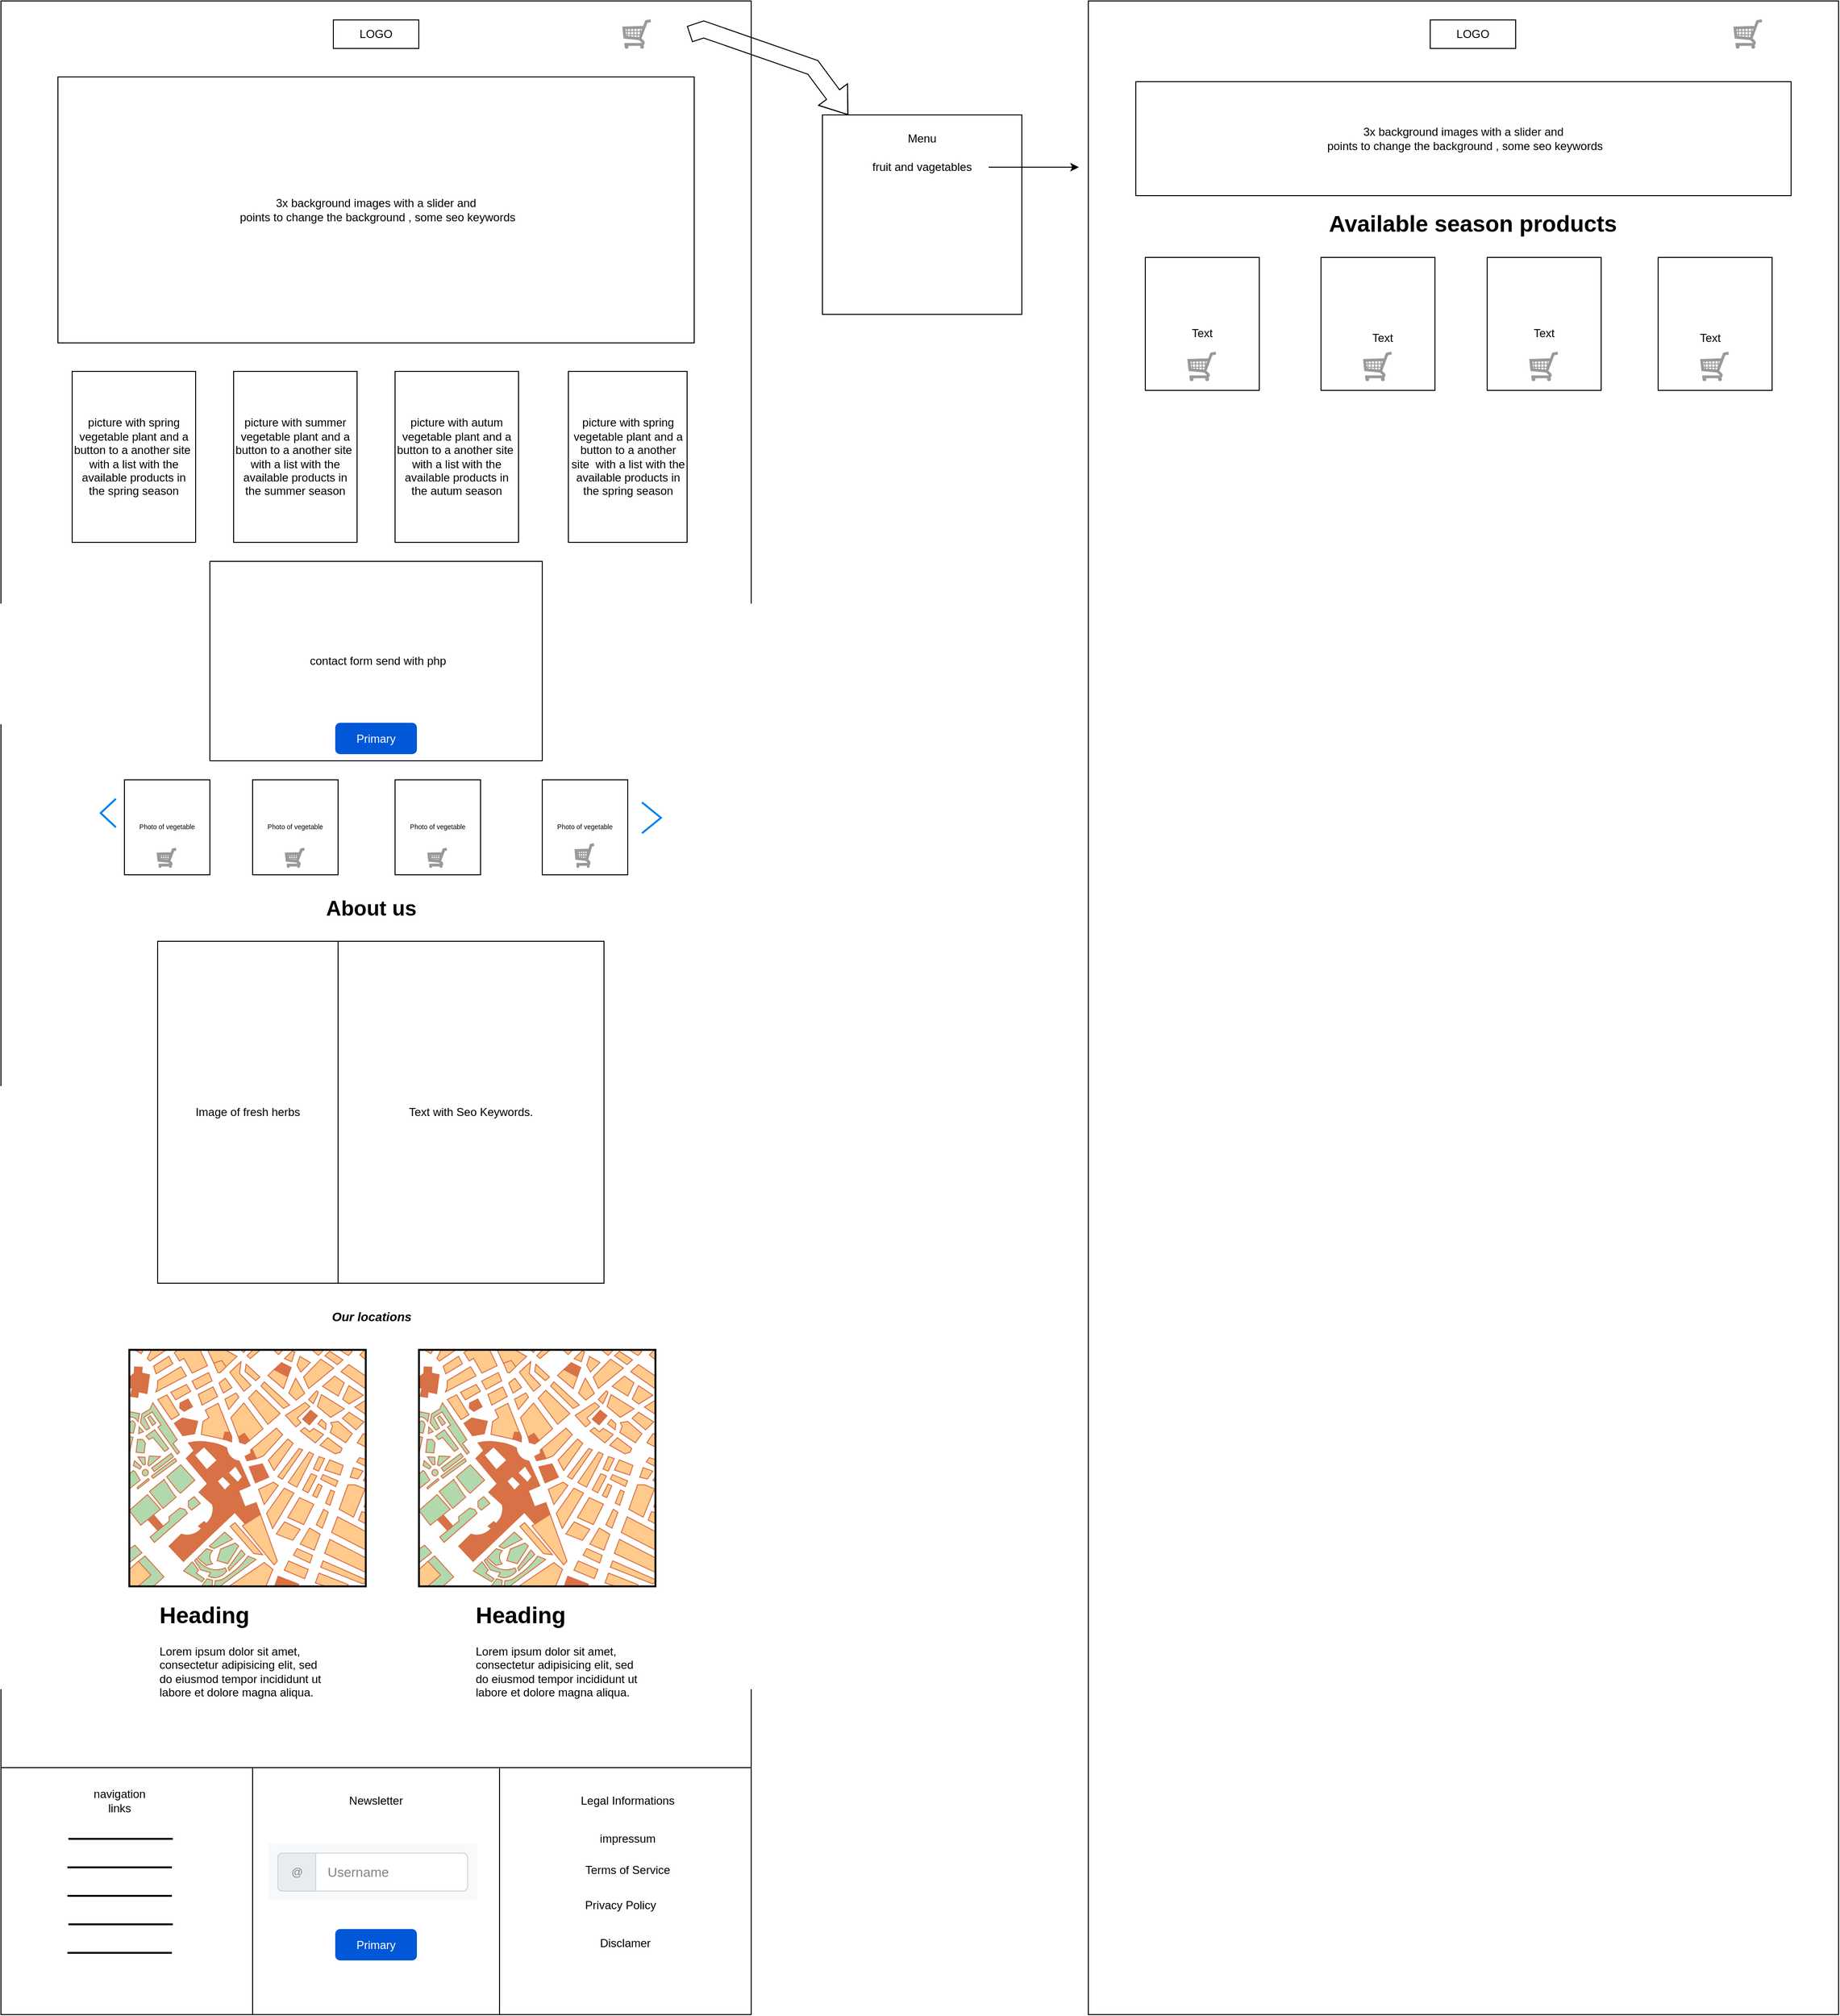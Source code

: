<mxfile version="21.3.4" type="github">
  <diagram name="Page-1" id="hbl_of-68QhlwRTPB4iv">
    <mxGraphModel dx="2284" dy="1854" grid="1" gridSize="10" guides="1" tooltips="1" connect="1" arrows="1" fold="1" page="1" pageScale="1" pageWidth="850" pageHeight="1100" math="0" shadow="0">
      <root>
        <mxCell id="0" />
        <mxCell id="1" parent="0" />
        <mxCell id="JUChnPV1bCG0qRwm4uNy-1" value="&lt;h1 style=&quot;font-size: 22px;&quot; align=&quot;left&quot;&gt;&lt;b&gt;&amp;nbsp;&amp;nbsp;&amp;nbsp;&amp;nbsp;&amp;nbsp;&amp;nbsp;&amp;nbsp;&amp;nbsp;&amp;nbsp;&amp;nbsp;&amp;nbsp;&amp;nbsp;&amp;nbsp;&amp;nbsp;&amp;nbsp;&amp;nbsp;&amp;nbsp;&amp;nbsp;&amp;nbsp;&amp;nbsp;&amp;nbsp;&amp;nbsp;&amp;nbsp;&amp;nbsp;&amp;nbsp;&amp;nbsp;&amp;nbsp;&amp;nbsp;&amp;nbsp;&amp;nbsp;&amp;nbsp;&amp;nbsp;&amp;nbsp;&amp;nbsp;&amp;nbsp;&amp;nbsp;&amp;nbsp;&amp;nbsp;&amp;nbsp;&amp;nbsp;&amp;nbsp;&amp;nbsp;&amp;nbsp; Hot Products&lt;/b&gt;&lt;/h1&gt;" style="rounded=0;whiteSpace=wrap;html=1;align=left;" parent="1" vertex="1">
          <mxGeometry x="-115" y="-230" width="790" height="2120" as="geometry" />
        </mxCell>
        <mxCell id="JUChnPV1bCG0qRwm4uNy-2" value="LOGO" style="rounded=0;whiteSpace=wrap;html=1;" parent="1" vertex="1">
          <mxGeometry x="235" y="-210" width="90" height="30" as="geometry" />
        </mxCell>
        <mxCell id="JUChnPV1bCG0qRwm4uNy-3" value="&lt;div&gt;3x background images with a slider and&lt;br&gt;&lt;/div&gt;&lt;div&gt;&amp;nbsp;points to change the background , some seo keywords&lt;br&gt;&lt;/div&gt;" style="rounded=0;whiteSpace=wrap;html=1;" parent="1" vertex="1">
          <mxGeometry x="-55" y="-150" width="670" height="280" as="geometry" />
        </mxCell>
        <mxCell id="JUChnPV1bCG0qRwm4uNy-5" value="" style="verticalLabelPosition=bottom;shadow=0;dashed=0;align=center;html=1;verticalAlign=top;strokeWidth=1;shape=mxgraph.mockup.misc.shoppingCart;strokeColor=#999999;" parent="1" vertex="1">
          <mxGeometry x="1340" y="-90" width="30" height="30" as="geometry" />
        </mxCell>
        <mxCell id="JUChnPV1bCG0qRwm4uNy-7" value="" style="shape=image;html=1;verticalAlign=top;verticalLabelPosition=bottom;labelBackgroundColor=#ffffff;imageAspect=0;aspect=fixed;image=https://cdn3.iconfinder.com/data/icons/minimalisticons/28/burger-menu-1-128.png" parent="1" vertex="1">
          <mxGeometry x="580" y="-210" width="30" height="30" as="geometry" />
        </mxCell>
        <mxCell id="JUChnPV1bCG0qRwm4uNy-9" value="picture with spring vegetable plant and a button to a another site&amp;nbsp; with a list with the available products in the spring season" style="rounded=0;whiteSpace=wrap;html=1;shadow=0;" parent="1" vertex="1">
          <mxGeometry x="-40" y="160" width="130" height="180" as="geometry" />
        </mxCell>
        <mxCell id="JUChnPV1bCG0qRwm4uNy-37" value="picture with summer vegetable plant and a button to a another site&amp;nbsp; with a list with the available products in the summer season" style="rounded=0;whiteSpace=wrap;html=1;shadow=0;" parent="1" vertex="1">
          <mxGeometry x="130" y="160" width="130" height="180" as="geometry" />
        </mxCell>
        <mxCell id="JUChnPV1bCG0qRwm4uNy-38" value="picture with autum vegetable plant and a button to a another site&amp;nbsp; with a list with the available products in the autum season" style="rounded=0;whiteSpace=wrap;html=1;shadow=0;" parent="1" vertex="1">
          <mxGeometry x="300" y="160" width="130" height="180" as="geometry" />
        </mxCell>
        <mxCell id="JUChnPV1bCG0qRwm4uNy-40" value="picture with spring vegetable plant and a button to a another site&amp;nbsp; with a list with the available products in the spring season" style="rounded=0;whiteSpace=wrap;html=1;shadow=0;" parent="1" vertex="1">
          <mxGeometry x="482.5" y="160" width="125" height="180" as="geometry" />
        </mxCell>
        <mxCell id="JUChnPV1bCG0qRwm4uNy-42" value="&amp;nbsp;&amp;nbsp;&amp;nbsp;&amp;nbsp;&amp;nbsp;&amp;nbsp;&amp;nbsp; &amp;nbsp; &amp;nbsp; &amp;nbsp; &amp;nbsp; &amp;nbsp; &amp;nbsp; &amp;nbsp; &amp;nbsp; &amp;nbsp; &amp;nbsp; &amp;nbsp;&amp;nbsp; contact form send with php" style="rounded=0;whiteSpace=wrap;html=1;align=left;" parent="1" vertex="1">
          <mxGeometry x="105" y="360" width="350" height="210" as="geometry" />
        </mxCell>
        <mxCell id="JUChnPV1bCG0qRwm4uNy-43" value="Primary" style="rounded=1;fillColor=#0057D8;strokeColor=none;html=1;whiteSpace=wrap;fontColor=#ffffff;align=center;verticalAlign=middle;fontStyle=0;fontSize=12;sketch=0;" parent="1" vertex="1">
          <mxGeometry x="237" y="530" width="86" height="33" as="geometry" />
        </mxCell>
        <mxCell id="JUChnPV1bCG0qRwm4uNy-48" value="" style="html=1;verticalLabelPosition=bottom;labelBackgroundColor=#ffffff;verticalAlign=top;shadow=0;dashed=0;strokeWidth=2;shape=mxgraph.ios7.misc.left;strokeColor=#0080f0;" parent="1" vertex="1">
          <mxGeometry x="-10" y="610" width="16" height="30" as="geometry" />
        </mxCell>
        <mxCell id="JUChnPV1bCG0qRwm4uNy-49" value="&lt;div style=&quot;font-size: 7px;&quot; align=&quot;center&quot;&gt;Photo of vegetable&lt;br&gt;&lt;/div&gt;" style="rounded=0;whiteSpace=wrap;html=1;" parent="1" vertex="1">
          <mxGeometry x="15" y="590" width="90" height="100" as="geometry" />
        </mxCell>
        <mxCell id="JUChnPV1bCG0qRwm4uNy-50" value="&lt;div style=&quot;font-size: 7px;&quot; align=&quot;center&quot;&gt;Photo of vegetable&lt;br&gt;&lt;/div&gt;" style="rounded=0;whiteSpace=wrap;html=1;" parent="1" vertex="1">
          <mxGeometry x="150" y="590" width="90" height="100" as="geometry" />
        </mxCell>
        <mxCell id="JUChnPV1bCG0qRwm4uNy-52" value="&lt;div style=&quot;font-size: 7px;&quot; align=&quot;center&quot;&gt;Photo of vegetable&lt;br&gt;&lt;/div&gt;" style="rounded=0;whiteSpace=wrap;html=1;" parent="1" vertex="1">
          <mxGeometry x="300" y="590" width="90" height="100" as="geometry" />
        </mxCell>
        <mxCell id="JUChnPV1bCG0qRwm4uNy-53" value="&lt;div style=&quot;font-size: 7px;&quot; align=&quot;center&quot;&gt;Photo of vegetable&lt;br&gt;&lt;/div&gt;" style="rounded=0;whiteSpace=wrap;html=1;labelBackgroundColor=default;" parent="1" vertex="1">
          <mxGeometry x="455" y="590" width="90" height="100" as="geometry" />
        </mxCell>
        <mxCell id="JUChnPV1bCG0qRwm4uNy-54" value="" style="html=1;verticalLabelPosition=bottom;labelBackgroundColor=#ffffff;verticalAlign=top;shadow=0;dashed=0;strokeWidth=2;shape=mxgraph.ios7.misc.right;strokeColor=#0080f0;" parent="1" vertex="1">
          <mxGeometry x="560" y="613.75" width="20" height="32.5" as="geometry" />
        </mxCell>
        <mxCell id="JUChnPV1bCG0qRwm4uNy-57" value="" style="verticalLabelPosition=bottom;shadow=0;dashed=0;align=center;html=1;verticalAlign=top;strokeWidth=1;shape=mxgraph.mockup.misc.shoppingCart;strokeColor=#999999;" parent="1" vertex="1">
          <mxGeometry x="50" y="662.5" width="20" height="20" as="geometry" />
        </mxCell>
        <mxCell id="JUChnPV1bCG0qRwm4uNy-58" value="" style="verticalLabelPosition=bottom;shadow=0;dashed=0;align=center;html=1;verticalAlign=top;strokeWidth=1;shape=mxgraph.mockup.misc.shoppingCart;strokeColor=#999999;" parent="1" vertex="1">
          <mxGeometry x="185" y="662.5" width="20" height="20" as="geometry" />
        </mxCell>
        <mxCell id="JUChnPV1bCG0qRwm4uNy-59" value="" style="verticalLabelPosition=bottom;shadow=0;dashed=0;align=center;html=1;verticalAlign=top;strokeWidth=1;shape=mxgraph.mockup.misc.shoppingCart;strokeColor=#999999;" parent="1" vertex="1">
          <mxGeometry x="335" y="662.5" width="20" height="20" as="geometry" />
        </mxCell>
        <mxCell id="JUChnPV1bCG0qRwm4uNy-61" value="" style="verticalLabelPosition=bottom;shadow=0;dashed=0;align=center;html=1;verticalAlign=top;strokeWidth=1;shape=mxgraph.mockup.misc.shoppingCart;strokeColor=#999999;" parent="1" vertex="1">
          <mxGeometry x="490" y="657.5" width="20" height="25" as="geometry" />
        </mxCell>
        <mxCell id="JUChnPV1bCG0qRwm4uNy-63" value="&lt;h1 style=&quot;font-size: 23px;&quot;&gt;&lt;font size=&quot;1&quot;&gt;&lt;b&gt;&lt;font style=&quot;font-size: 22px;&quot;&gt;About us&lt;/font&gt;&lt;/b&gt;&lt;/font&gt;&lt;/h1&gt;" style="text;html=1;strokeColor=none;fillColor=none;align=center;verticalAlign=middle;whiteSpace=wrap;rounded=0;" parent="1" vertex="1">
          <mxGeometry x="195" y="710" width="160" height="30" as="geometry" />
        </mxCell>
        <mxCell id="JUChnPV1bCG0qRwm4uNy-64" value="Image of fresh herbs" style="rounded=0;whiteSpace=wrap;html=1;" parent="1" vertex="1">
          <mxGeometry x="50" y="760" width="190" height="360" as="geometry" />
        </mxCell>
        <mxCell id="JUChnPV1bCG0qRwm4uNy-65" value="Text with Seo Keywords." style="rounded=0;whiteSpace=wrap;html=1;" parent="1" vertex="1">
          <mxGeometry x="240" y="760" width="280" height="360" as="geometry" />
        </mxCell>
        <mxCell id="JUChnPV1bCG0qRwm4uNy-69" value="Our locations" style="text;html=1;strokeColor=none;fillColor=none;align=center;verticalAlign=middle;whiteSpace=wrap;rounded=0;fontStyle=3;fontSize=13;horizontal=1;" parent="1" vertex="1">
          <mxGeometry x="166.5" y="1140" width="217" height="30" as="geometry" />
        </mxCell>
        <mxCell id="JUChnPV1bCG0qRwm4uNy-70" value="" style="verticalLabelPosition=bottom;shadow=0;dashed=0;align=center;html=1;verticalAlign=top;strokeWidth=1;shape=mxgraph.mockup.misc.map;" parent="1" vertex="1">
          <mxGeometry x="20" y="1190" width="250" height="250" as="geometry" />
        </mxCell>
        <mxCell id="JUChnPV1bCG0qRwm4uNy-71" value="" style="verticalLabelPosition=bottom;shadow=0;dashed=0;align=center;html=1;verticalAlign=top;strokeWidth=1;shape=mxgraph.mockup.misc.map;" parent="1" vertex="1">
          <mxGeometry x="325" y="1190" width="250" height="250" as="geometry" />
        </mxCell>
        <mxCell id="JUChnPV1bCG0qRwm4uNy-74" value="&lt;h1&gt;Heading&lt;/h1&gt;&lt;p&gt;Lorem ipsum dolor sit amet, consectetur adipisicing elit, sed do eiusmod tempor incididunt ut labore et dolore magna aliqua.&lt;/p&gt;" style="text;html=1;strokeColor=none;fillColor=none;spacing=5;spacingTop=-20;whiteSpace=wrap;overflow=hidden;rounded=0;" parent="1" vertex="1">
          <mxGeometry x="47" y="1450" width="190" height="120" as="geometry" />
        </mxCell>
        <mxCell id="JUChnPV1bCG0qRwm4uNy-75" value="&lt;h1&gt;Heading&lt;/h1&gt;&lt;p&gt;Lorem ipsum dolor sit amet, consectetur adipisicing elit, sed do eiusmod tempor incididunt ut labore et dolore magna aliqua.&lt;/p&gt;" style="text;html=1;strokeColor=none;fillColor=none;spacing=5;spacingTop=-20;whiteSpace=wrap;overflow=hidden;rounded=0;" parent="1" vertex="1">
          <mxGeometry x="380" y="1450" width="190" height="120" as="geometry" />
        </mxCell>
        <mxCell id="JUChnPV1bCG0qRwm4uNy-77" value="" style="rounded=0;whiteSpace=wrap;html=1;movable=0;resizable=0;rotatable=0;deletable=0;editable=0;locked=1;connectable=0;" parent="1" vertex="1">
          <mxGeometry x="-115" y="1630" width="790" height="260" as="geometry" />
        </mxCell>
        <mxCell id="JUChnPV1bCG0qRwm4uNy-83" value="" style="rounded=0;whiteSpace=wrap;html=1;" parent="1" vertex="1">
          <mxGeometry x="410" y="1630" width="265" height="260" as="geometry" />
        </mxCell>
        <mxCell id="JUChnPV1bCG0qRwm4uNy-85" value="" style="rounded=0;whiteSpace=wrap;html=1;" parent="1" vertex="1">
          <mxGeometry x="-115" y="1630" width="265" height="260" as="geometry" />
        </mxCell>
        <mxCell id="JUChnPV1bCG0qRwm4uNy-87" value="&lt;div&gt;navigation links&lt;/div&gt;" style="text;html=1;strokeColor=none;fillColor=none;align=center;verticalAlign=middle;whiteSpace=wrap;rounded=0;" parent="1" vertex="1">
          <mxGeometry x="-20" y="1650" width="60" height="30" as="geometry" />
        </mxCell>
        <mxCell id="JUChnPV1bCG0qRwm4uNy-89" value="" style="line;strokeWidth=2;direction=south;html=1;rotation=90;" parent="1" vertex="1">
          <mxGeometry x="6" y="1650" width="10" height="110" as="geometry" />
        </mxCell>
        <mxCell id="JUChnPV1bCG0qRwm4uNy-90" value="" style="line;strokeWidth=2;direction=south;html=1;rotation=90;" parent="1" vertex="1">
          <mxGeometry x="5" y="1680" width="10" height="110" as="geometry" />
        </mxCell>
        <mxCell id="JUChnPV1bCG0qRwm4uNy-91" value="" style="line;strokeWidth=2;direction=south;html=1;rotation=90;" parent="1" vertex="1">
          <mxGeometry x="5" y="1710" width="10" height="110" as="geometry" />
        </mxCell>
        <mxCell id="JUChnPV1bCG0qRwm4uNy-93" value="" style="line;strokeWidth=2;direction=south;html=1;rotation=90;" parent="1" vertex="1">
          <mxGeometry x="6" y="1740" width="10" height="110" as="geometry" />
        </mxCell>
        <mxCell id="JUChnPV1bCG0qRwm4uNy-94" value="" style="line;strokeWidth=2;direction=south;html=1;rotation=90;" parent="1" vertex="1">
          <mxGeometry x="5" y="1770" width="10" height="110" as="geometry" />
        </mxCell>
        <mxCell id="JUChnPV1bCG0qRwm4uNy-95" value="&lt;div&gt;Newsletter&lt;/div&gt;" style="text;html=1;strokeColor=none;fillColor=none;align=center;verticalAlign=middle;whiteSpace=wrap;rounded=0;" parent="1" vertex="1">
          <mxGeometry x="250" y="1650" width="60" height="30" as="geometry" />
        </mxCell>
        <mxCell id="JUChnPV1bCG0qRwm4uNy-96" value="" style="html=1;shadow=0;dashed=0;fillColor=#F8F9FA;strokeColor=none;fontSize=16;fontColor=#181819;align=left;spacing=15;" parent="1" vertex="1">
          <mxGeometry x="166.5" y="1710" width="220" height="60" as="geometry" />
        </mxCell>
        <mxCell id="JUChnPV1bCG0qRwm4uNy-97" value="Username" style="html=1;shadow=0;dashed=0;shape=mxgraph.bootstrap.rrect;rSize=5;strokeColor=#CED4DA;html=1;whiteSpace=wrap;fillColor=#FFFFFF;fontColor=#7D868C;align=left;spacingLeft=50;fontSize=14;" parent="JUChnPV1bCG0qRwm4uNy-96" vertex="1">
          <mxGeometry width="200" height="40" relative="1" as="geometry">
            <mxPoint x="10" y="10" as="offset" />
          </mxGeometry>
        </mxCell>
        <mxCell id="JUChnPV1bCG0qRwm4uNy-98" value="@" style="html=1;shadow=0;dashed=0;shape=mxgraph.bootstrap.leftButton;strokeColor=inherit;gradientColor=inherit;fontColor=inherit;fillColor=#E9ECEF;rSize=5;perimeter=none;whiteSpace=wrap;resizeHeight=1;" parent="JUChnPV1bCG0qRwm4uNy-97" vertex="1">
          <mxGeometry width="40" height="40" relative="1" as="geometry" />
        </mxCell>
        <mxCell id="JUChnPV1bCG0qRwm4uNy-99" value="Primary" style="rounded=1;fillColor=#0057D8;strokeColor=none;html=1;whiteSpace=wrap;fontColor=#ffffff;align=center;verticalAlign=middle;fontStyle=0;fontSize=12;sketch=0;" parent="1" vertex="1">
          <mxGeometry x="237" y="1800" width="86" height="33" as="geometry" />
        </mxCell>
        <mxCell id="JUChnPV1bCG0qRwm4uNy-100" value="Legal Informations" style="text;html=1;strokeColor=none;fillColor=none;align=center;verticalAlign=middle;whiteSpace=wrap;rounded=0;" parent="1" vertex="1">
          <mxGeometry x="460" y="1650" width="170" height="30" as="geometry" />
        </mxCell>
        <mxCell id="JUChnPV1bCG0qRwm4uNy-101" value="impressum" style="text;html=1;strokeColor=none;fillColor=none;align=center;verticalAlign=middle;whiteSpace=wrap;rounded=0;" parent="1" vertex="1">
          <mxGeometry x="515" y="1690" width="60" height="30" as="geometry" />
        </mxCell>
        <mxCell id="JUChnPV1bCG0qRwm4uNy-102" value="&#xa;Terms of Service &#xa;&#xa;" style="text;html=1;strokeColor=none;fillColor=none;align=center;verticalAlign=middle;whiteSpace=wrap;rounded=0;" parent="1" vertex="1">
          <mxGeometry x="490" y="1730" width="110" height="30" as="geometry" />
        </mxCell>
        <mxCell id="JUChnPV1bCG0qRwm4uNy-104" value="Privacy Policy" style="text;html=1;strokeColor=none;fillColor=none;align=center;verticalAlign=middle;whiteSpace=wrap;rounded=0;" parent="1" vertex="1">
          <mxGeometry x="475.5" y="1760" width="123" height="30" as="geometry" />
        </mxCell>
        <mxCell id="JUChnPV1bCG0qRwm4uNy-105" value="Disclamer" style="text;html=1;strokeColor=none;fillColor=none;align=center;verticalAlign=middle;whiteSpace=wrap;rounded=0;" parent="1" vertex="1">
          <mxGeometry x="491" y="1800" width="103" height="30" as="geometry" />
        </mxCell>
        <mxCell id="M7QnpnwaKDsf6OKi_bXH-1" value="" style="shape=flexArrow;endArrow=classic;html=1;rounded=0;width=17;endSize=8.4;exitX=1;exitY=0.5;exitDx=0;exitDy=0;" edge="1" parent="1" source="JUChnPV1bCG0qRwm4uNy-7" target="M7QnpnwaKDsf6OKi_bXH-2">
          <mxGeometry width="50" height="50" relative="1" as="geometry">
            <mxPoint x="615" y="-180" as="sourcePoint" />
            <mxPoint x="870" y="-130" as="targetPoint" />
            <Array as="points">
              <mxPoint x="625" y="-200" />
              <mxPoint x="740" y="-160" />
            </Array>
          </mxGeometry>
        </mxCell>
        <mxCell id="M7QnpnwaKDsf6OKi_bXH-2" value="&lt;span style=&quot;white-space: pre;&quot;&gt; &lt;/span&gt;" style="rounded=0;whiteSpace=wrap;html=1;" vertex="1" parent="1">
          <mxGeometry x="750" y="-110" width="210" height="210" as="geometry" />
        </mxCell>
        <mxCell id="M7QnpnwaKDsf6OKi_bXH-3" value="Menu" style="text;html=1;strokeColor=none;fillColor=none;align=center;verticalAlign=middle;whiteSpace=wrap;rounded=0;" vertex="1" parent="1">
          <mxGeometry x="825" y="-100" width="60" height="30" as="geometry" />
        </mxCell>
        <mxCell id="M7QnpnwaKDsf6OKi_bXH-5" value="fruit and vagetables" style="text;html=1;strokeColor=none;fillColor=none;align=center;verticalAlign=middle;whiteSpace=wrap;rounded=0;" vertex="1" parent="1">
          <mxGeometry x="785" y="-70" width="140" height="30" as="geometry" />
        </mxCell>
        <mxCell id="M7QnpnwaKDsf6OKi_bXH-7" value="" style="endArrow=classic;html=1;rounded=0;exitX=1;exitY=0.5;exitDx=0;exitDy=0;" edge="1" parent="1" source="M7QnpnwaKDsf6OKi_bXH-5">
          <mxGeometry width="50" height="50" relative="1" as="geometry">
            <mxPoint x="930" y="-55" as="sourcePoint" />
            <mxPoint x="1020" y="-55" as="targetPoint" />
          </mxGeometry>
        </mxCell>
        <mxCell id="M7QnpnwaKDsf6OKi_bXH-9" value="&lt;h1 style=&quot;font-size: 22px;&quot; align=&quot;left&quot;&gt;&lt;b&gt;&amp;nbsp;&amp;nbsp;&amp;nbsp;&amp;nbsp;&amp;nbsp;&amp;nbsp;&amp;nbsp;&amp;nbsp;&amp;nbsp;&amp;nbsp;&amp;nbsp;&amp;nbsp;&amp;nbsp;&amp;nbsp;&amp;nbsp;&amp;nbsp;&amp;nbsp;&amp;nbsp;&amp;nbsp;&amp;nbsp;&amp;nbsp;&amp;nbsp;&amp;nbsp;&amp;nbsp;&amp;nbsp;&amp;nbsp;&amp;nbsp;&amp;nbsp;&amp;nbsp;&amp;nbsp;&amp;nbsp;&amp;nbsp;&amp;nbsp;&amp;nbsp;&amp;nbsp;&amp;nbsp;&amp;nbsp;&amp;nbsp;&amp;nbsp;&amp;nbsp;&amp;nbsp;&amp;nbsp; &lt;br&gt;&lt;/b&gt;&lt;/h1&gt;" style="rounded=0;whiteSpace=wrap;html=1;align=left;" vertex="1" parent="1">
          <mxGeometry x="1030" y="-230" width="790" height="2120" as="geometry" />
        </mxCell>
        <mxCell id="M7QnpnwaKDsf6OKi_bXH-10" value="LOGO" style="rounded=0;whiteSpace=wrap;html=1;" vertex="1" parent="1">
          <mxGeometry x="1390" y="-210" width="90" height="30" as="geometry" />
        </mxCell>
        <mxCell id="M7QnpnwaKDsf6OKi_bXH-11" value="" style="verticalLabelPosition=bottom;shadow=0;dashed=0;align=center;html=1;verticalAlign=top;strokeWidth=1;shape=mxgraph.mockup.misc.shoppingCart;strokeColor=#999999;" vertex="1" parent="1">
          <mxGeometry x="540" y="-210" width="30" height="30" as="geometry" />
        </mxCell>
        <mxCell id="M7QnpnwaKDsf6OKi_bXH-13" value="&lt;div&gt;3x background images with a slider and&lt;br&gt;&lt;/div&gt;&lt;div&gt;&amp;nbsp;points to change the background , some seo keywords&lt;br&gt;&lt;/div&gt;" style="rounded=0;whiteSpace=wrap;html=1;" vertex="1" parent="1">
          <mxGeometry x="1080" y="-145" width="690" height="120" as="geometry" />
        </mxCell>
        <mxCell id="M7QnpnwaKDsf6OKi_bXH-14" value="" style="shape=image;html=1;verticalAlign=top;verticalLabelPosition=bottom;labelBackgroundColor=#ffffff;imageAspect=0;aspect=fixed;image=https://cdn3.iconfinder.com/data/icons/minimalisticons/28/burger-menu-1-128.png" vertex="1" parent="1">
          <mxGeometry x="1740" y="-210" width="30" height="30" as="geometry" />
        </mxCell>
        <mxCell id="M7QnpnwaKDsf6OKi_bXH-16" value="" style="rounded=0;whiteSpace=wrap;html=1;" vertex="1" parent="1">
          <mxGeometry x="1090" y="40" width="120" height="140" as="geometry" />
        </mxCell>
        <mxCell id="M7QnpnwaKDsf6OKi_bXH-17" value="" style="rounded=0;whiteSpace=wrap;html=1;" vertex="1" parent="1">
          <mxGeometry x="1275" y="40" width="120" height="140" as="geometry" />
        </mxCell>
        <mxCell id="M7QnpnwaKDsf6OKi_bXH-18" value="" style="rounded=0;whiteSpace=wrap;html=1;" vertex="1" parent="1">
          <mxGeometry x="1450" y="40" width="120" height="140" as="geometry" />
        </mxCell>
        <mxCell id="M7QnpnwaKDsf6OKi_bXH-26" style="edgeStyle=orthogonalEdgeStyle;rounded=0;orthogonalLoop=1;jettySize=auto;html=1;exitX=0.5;exitY=1;exitDx=0;exitDy=0;entryX=0.835;entryY=0.179;entryDx=0;entryDy=0;entryPerimeter=0;" edge="1" parent="1" source="M7QnpnwaKDsf6OKi_bXH-19" target="M7QnpnwaKDsf6OKi_bXH-9">
          <mxGeometry relative="1" as="geometry" />
        </mxCell>
        <mxCell id="M7QnpnwaKDsf6OKi_bXH-19" value="" style="rounded=0;whiteSpace=wrap;html=1;" vertex="1" parent="1">
          <mxGeometry x="1630" y="40" width="120" height="140" as="geometry" />
        </mxCell>
        <mxCell id="M7QnpnwaKDsf6OKi_bXH-20" value="&lt;h1&gt;Available season products&lt;/h1&gt;" style="text;html=1;strokeColor=none;fillColor=none;align=center;verticalAlign=middle;whiteSpace=wrap;rounded=0;" vertex="1" parent="1">
          <mxGeometry x="1265" y="-10" width="340" height="30" as="geometry" />
        </mxCell>
        <mxCell id="M7QnpnwaKDsf6OKi_bXH-21" value="" style="shape=image;html=1;verticalAlign=top;verticalLabelPosition=bottom;labelBackgroundColor=#ffffff;imageAspect=0;aspect=fixed;image=https://cdn4.iconfinder.com/data/icons/fruits-and-veggies-2/219/fruits-and-veggies-icons_apple-128.png" vertex="1" parent="1">
          <mxGeometry x="1125" y="50" width="50" height="50" as="geometry" />
        </mxCell>
        <mxCell id="M7QnpnwaKDsf6OKi_bXH-22" value="" style="shape=image;html=1;verticalAlign=top;verticalLabelPosition=bottom;labelBackgroundColor=#ffffff;imageAspect=0;aspect=fixed;image=https://cdn4.iconfinder.com/data/icons/fruits-and-veggies-2/242/fruits-and-veggies-icons_orange-128.png" vertex="1" parent="1">
          <mxGeometry x="1310" y="50" width="55" height="55" as="geometry" />
        </mxCell>
        <mxCell id="M7QnpnwaKDsf6OKi_bXH-24" value="" style="shape=image;html=1;verticalAlign=top;verticalLabelPosition=bottom;labelBackgroundColor=#ffffff;imageAspect=0;aspect=fixed;image=https://cdn4.iconfinder.com/data/icons/fruits-and-veggies-2/196/fruits-and-veggies-icons_peach-128.png" vertex="1" parent="1">
          <mxGeometry x="1485" y="52.5" width="50" height="50" as="geometry" />
        </mxCell>
        <mxCell id="M7QnpnwaKDsf6OKi_bXH-25" value="" style="shape=image;html=1;verticalAlign=top;verticalLabelPosition=bottom;labelBackgroundColor=#ffffff;imageAspect=0;aspect=fixed;image=https://cdn4.iconfinder.com/data/icons/fruits-and-veggies-2/180/fruits-and-veggies-icons_kiwi-128.png" vertex="1" parent="1">
          <mxGeometry x="1665" y="55" width="50" height="50" as="geometry" />
        </mxCell>
        <mxCell id="M7QnpnwaKDsf6OKi_bXH-27" value="" style="verticalLabelPosition=bottom;shadow=0;dashed=0;align=center;html=1;verticalAlign=top;strokeWidth=1;shape=mxgraph.mockup.misc.shoppingCart;strokeColor=#999999;" vertex="1" parent="1">
          <mxGeometry x="1710" y="-210" width="30" height="30" as="geometry" />
        </mxCell>
        <mxCell id="M7QnpnwaKDsf6OKi_bXH-28" value="" style="verticalLabelPosition=bottom;shadow=0;dashed=0;align=center;html=1;verticalAlign=top;strokeWidth=1;shape=mxgraph.mockup.misc.shoppingCart;strokeColor=#999999;" vertex="1" parent="1">
          <mxGeometry x="1675" y="140" width="30" height="30" as="geometry" />
        </mxCell>
        <mxCell id="M7QnpnwaKDsf6OKi_bXH-29" value="" style="verticalLabelPosition=bottom;shadow=0;dashed=0;align=center;html=1;verticalAlign=top;strokeWidth=1;shape=mxgraph.mockup.misc.shoppingCart;strokeColor=#999999;" vertex="1" parent="1">
          <mxGeometry x="1495" y="140" width="30" height="30" as="geometry" />
        </mxCell>
        <mxCell id="M7QnpnwaKDsf6OKi_bXH-30" value="" style="verticalLabelPosition=bottom;shadow=0;dashed=0;align=center;html=1;verticalAlign=top;strokeWidth=1;shape=mxgraph.mockup.misc.shoppingCart;strokeColor=#999999;" vertex="1" parent="1">
          <mxGeometry x="1320" y="140" width="30" height="30" as="geometry" />
        </mxCell>
        <mxCell id="M7QnpnwaKDsf6OKi_bXH-31" value="" style="verticalLabelPosition=bottom;shadow=0;dashed=0;align=center;html=1;verticalAlign=top;strokeWidth=1;shape=mxgraph.mockup.misc.shoppingCart;strokeColor=#999999;" vertex="1" parent="1">
          <mxGeometry x="1135" y="140" width="30" height="30" as="geometry" />
        </mxCell>
        <mxCell id="M7QnpnwaKDsf6OKi_bXH-32" value="Text" style="text;html=1;strokeColor=none;fillColor=none;align=center;verticalAlign=middle;whiteSpace=wrap;rounded=0;" vertex="1" parent="1">
          <mxGeometry x="1120" y="105" width="60" height="30" as="geometry" />
        </mxCell>
        <mxCell id="M7QnpnwaKDsf6OKi_bXH-33" value="Text" style="text;html=1;strokeColor=none;fillColor=none;align=center;verticalAlign=middle;whiteSpace=wrap;rounded=0;" vertex="1" parent="1">
          <mxGeometry x="1310" y="110" width="60" height="30" as="geometry" />
        </mxCell>
        <mxCell id="M7QnpnwaKDsf6OKi_bXH-34" value="Text" style="text;html=1;strokeColor=none;fillColor=none;align=center;verticalAlign=middle;whiteSpace=wrap;rounded=0;" vertex="1" parent="1">
          <mxGeometry x="1480" y="105" width="60" height="30" as="geometry" />
        </mxCell>
        <mxCell id="M7QnpnwaKDsf6OKi_bXH-35" value="Text" style="text;html=1;strokeColor=none;fillColor=none;align=center;verticalAlign=middle;whiteSpace=wrap;rounded=0;" vertex="1" parent="1">
          <mxGeometry x="1655" y="110" width="60" height="30" as="geometry" />
        </mxCell>
      </root>
    </mxGraphModel>
  </diagram>
</mxfile>
